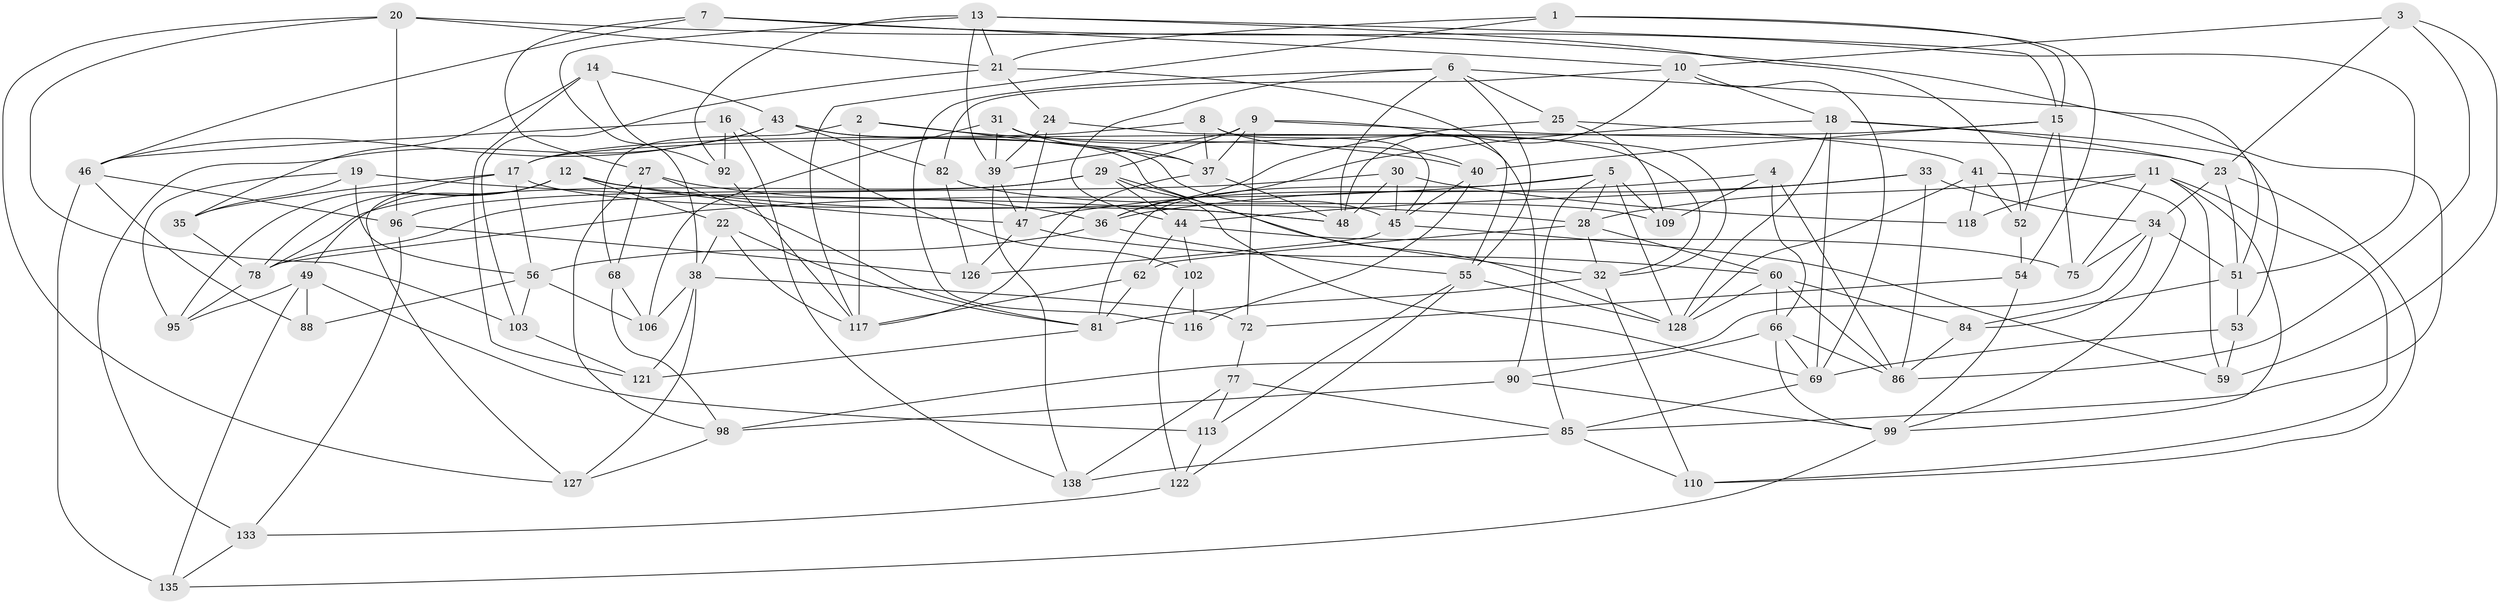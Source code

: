 // Generated by graph-tools (version 1.1) at 2025/24/03/03/25 07:24:24]
// undirected, 92 vertices, 225 edges
graph export_dot {
graph [start="1"]
  node [color=gray90,style=filled];
  1;
  2;
  3;
  4;
  5 [super="+80"];
  6 [super="+97"];
  7;
  8;
  9 [super="+61"];
  10 [super="+100"];
  11 [super="+91"];
  12 [super="+101"];
  13 [super="+125"];
  14;
  15 [super="+137"];
  16;
  17 [super="+112"];
  18 [super="+26"];
  19;
  20 [super="+67"];
  21 [super="+71"];
  22;
  23 [super="+120"];
  24;
  25;
  27 [super="+132"];
  28 [super="+57"];
  29 [super="+64"];
  30;
  31;
  32 [super="+63"];
  33;
  34 [super="+73"];
  35;
  36 [super="+87"];
  37 [super="+50"];
  38 [super="+76"];
  39 [super="+111"];
  40 [super="+42"];
  41 [super="+93"];
  43 [super="+104"];
  44 [super="+70"];
  45 [super="+108"];
  46 [super="+94"];
  47 [super="+79"];
  48 [super="+119"];
  49 [super="+134"];
  51 [super="+58"];
  52;
  53;
  54;
  55 [super="+65"];
  56 [super="+83"];
  59;
  60 [super="+105"];
  62;
  66 [super="+74"];
  68;
  69 [super="+130"];
  72;
  75;
  77;
  78 [super="+131"];
  81 [super="+124"];
  82;
  84;
  85 [super="+115"];
  86 [super="+89"];
  88;
  90;
  92;
  95;
  96 [super="+114"];
  98 [super="+107"];
  99 [super="+129"];
  102;
  103;
  106;
  109;
  110;
  113;
  116;
  117 [super="+123"];
  118;
  121;
  122;
  126;
  127;
  128 [super="+136"];
  133;
  135;
  138;
  1 -- 21;
  1 -- 117;
  1 -- 54;
  1 -- 15;
  2 -- 37;
  2 -- 117;
  2 -- 68;
  2 -- 40;
  3 -- 86;
  3 -- 10;
  3 -- 59;
  3 -- 23;
  4 -- 109;
  4 -- 86;
  4 -- 66;
  4 -- 47;
  5 -- 78;
  5 -- 81;
  5 -- 128;
  5 -- 109;
  5 -- 85;
  5 -- 28;
  6 -- 48;
  6 -- 116;
  6 -- 85;
  6 -- 25;
  6 -- 44;
  6 -- 55;
  7 -- 51;
  7 -- 27;
  7 -- 46;
  7 -- 10;
  8 -- 17;
  8 -- 40;
  8 -- 45;
  8 -- 37;
  9 -- 72;
  9 -- 90;
  9 -- 29;
  9 -- 39;
  9 -- 23;
  9 -- 37;
  10 -- 82;
  10 -- 18;
  10 -- 48;
  10 -- 69;
  11 -- 59;
  11 -- 75;
  11 -- 118;
  11 -- 110;
  11 -- 99;
  11 -- 28;
  12 -- 49;
  12 -- 22;
  12 -- 78;
  12 -- 28;
  12 -- 95;
  12 -- 47;
  13 -- 92;
  13 -- 52;
  13 -- 15;
  13 -- 38;
  13 -- 39;
  13 -- 21;
  14 -- 121;
  14 -- 43;
  14 -- 92;
  14 -- 35;
  15 -- 75;
  15 -- 52;
  15 -- 40;
  15 -- 17;
  16 -- 138;
  16 -- 92;
  16 -- 102;
  16 -- 46;
  17 -- 35;
  17 -- 127;
  17 -- 48;
  17 -- 56;
  18 -- 36;
  18 -- 128;
  18 -- 53;
  18 -- 69;
  18 -- 23;
  19 -- 35;
  19 -- 56;
  19 -- 95;
  19 -- 48;
  20 -- 127;
  20 -- 96 [weight=2];
  20 -- 51;
  20 -- 21;
  20 -- 103;
  21 -- 55;
  21 -- 24;
  21 -- 103;
  22 -- 117;
  22 -- 38;
  22 -- 81;
  23 -- 34;
  23 -- 110;
  23 -- 51;
  24 -- 47;
  24 -- 39;
  24 -- 32;
  25 -- 109;
  25 -- 36;
  25 -- 41;
  27 -- 98 [weight=2];
  27 -- 36;
  27 -- 68;
  27 -- 81;
  28 -- 60;
  28 -- 62;
  28 -- 32;
  29 -- 69;
  29 -- 78;
  29 -- 96;
  29 -- 44;
  29 -- 32;
  30 -- 45;
  30 -- 48;
  30 -- 118;
  30 -- 78;
  31 -- 32;
  31 -- 106;
  31 -- 37;
  31 -- 39;
  32 -- 110;
  32 -- 81;
  33 -- 36;
  33 -- 34;
  33 -- 44;
  33 -- 86;
  34 -- 84;
  34 -- 75;
  34 -- 51;
  34 -- 98;
  35 -- 78;
  36 -- 55;
  36 -- 56;
  37 -- 48;
  37 -- 117;
  38 -- 72;
  38 -- 121;
  38 -- 106;
  38 -- 127;
  39 -- 138;
  39 -- 47;
  40 -- 116 [weight=2];
  40 -- 45;
  41 -- 118 [weight=2];
  41 -- 52;
  41 -- 128;
  41 -- 99;
  43 -- 133;
  43 -- 128;
  43 -- 82;
  43 -- 45;
  43 -- 46;
  44 -- 62;
  44 -- 102;
  44 -- 75;
  45 -- 126;
  45 -- 59;
  46 -- 88;
  46 -- 135;
  46 -- 96;
  47 -- 60;
  47 -- 126;
  49 -- 88 [weight=2];
  49 -- 135;
  49 -- 113;
  49 -- 95;
  51 -- 53;
  51 -- 84;
  52 -- 54;
  53 -- 59;
  53 -- 69;
  54 -- 99;
  54 -- 72;
  55 -- 122;
  55 -- 128;
  55 -- 113;
  56 -- 106;
  56 -- 88;
  56 -- 103;
  60 -- 66;
  60 -- 84;
  60 -- 128;
  60 -- 86;
  62 -- 81;
  62 -- 117;
  66 -- 99;
  66 -- 90;
  66 -- 86;
  66 -- 69;
  68 -- 106;
  68 -- 98;
  69 -- 85;
  72 -- 77;
  77 -- 113;
  77 -- 138;
  77 -- 85;
  78 -- 95;
  81 -- 121;
  82 -- 109;
  82 -- 126;
  84 -- 86;
  85 -- 138;
  85 -- 110;
  90 -- 98;
  90 -- 99;
  92 -- 117;
  96 -- 133;
  96 -- 126;
  98 -- 127;
  99 -- 135;
  102 -- 116;
  102 -- 122;
  103 -- 121;
  113 -- 122;
  122 -- 133;
  133 -- 135;
}
